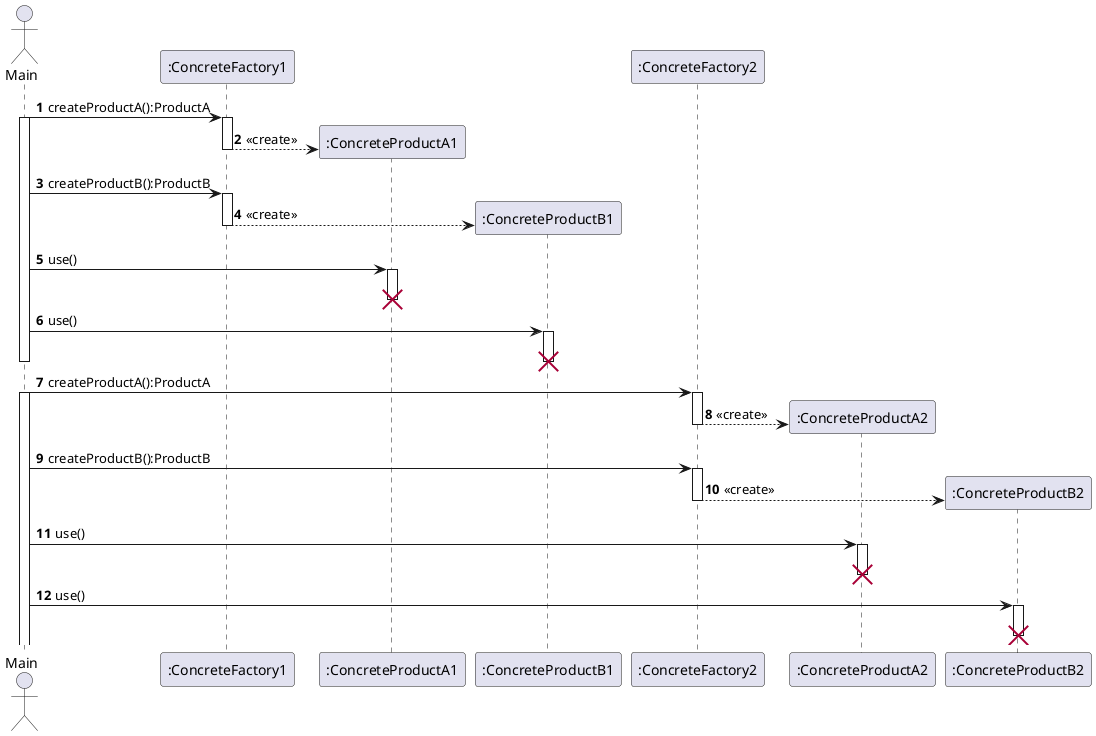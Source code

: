 @startuml abstract factory
autonumber

actor Main
participant ":ConcreteFactory1" as factory1
participant ":ConcreteProductA1" as productA1
participant ":ConcreteProductB1" as productB1
participant ":ConcreteFactory2" as factory2
participant ":ConcreteProductA2" as productA2
participant ":ConcreteProductB2" as productB2

Main -> factory1 : createProductA():ProductA
activate Main
activate factory1
factory1 --> productA1 ** : <<create>>
deactivate factory1
Main -> factory1 : createProductB():ProductB
activate factory1
factory1 --> productB1 ** : <<create>>
deactivate factory1
Main -> productA1 : use()
activate productA1
destroy productA1
Main -> productB1 : use()
activate productB1
destroy productB1
deactivate Main

Main -> factory2 : createProductA():ProductA
activate Main
activate factory2
factory2 --> productA2 ** : <<create>>
deactivate factory2
Main -> factory2 : createProductB():ProductB
activate factory2
factory2 --> productB2 ** : <<create>>
deactivate factory2
Main -> productA2 : use()
activate productA2
destroy productA2
Main -> productB2 : use()
activate productB2
destroy productB2
@enduml
